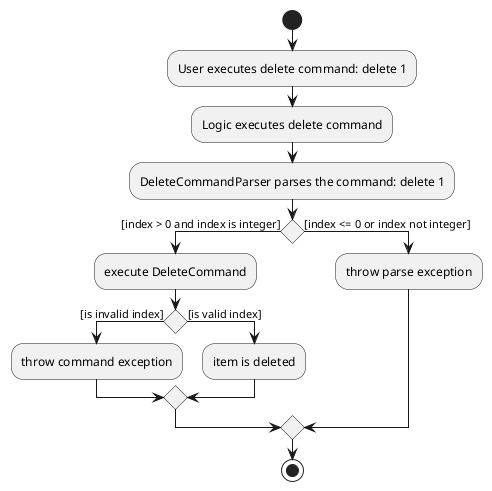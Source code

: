 @startuml
start
:User executes delete command: delete 1;
:Logic executes delete command;
:DeleteCommandParser parses the command: delete 1;

if () then ([index > 0 and index is integer])
:execute DeleteCommand;

        if () then ([is invalid index])
        :throw command exception;

        else ([is valid index])
        :item is deleted;

        endif

else ([index <= 0 or index not integer])
    :throw parse exception;

endif
stop

@enduml
